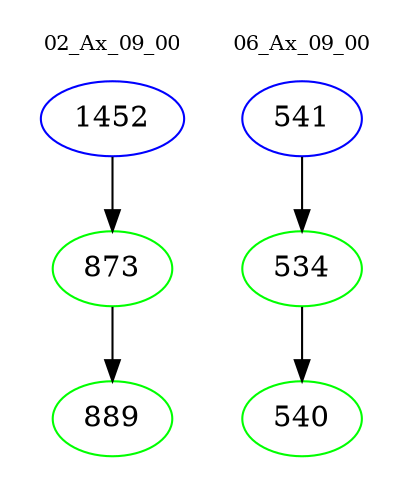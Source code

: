 digraph{
subgraph cluster_0 {
color = white
label = "02_Ax_09_00";
fontsize=10;
T0_1452 [label="1452", color="blue"]
T0_1452 -> T0_873 [color="black"]
T0_873 [label="873", color="green"]
T0_873 -> T0_889 [color="black"]
T0_889 [label="889", color="green"]
}
subgraph cluster_1 {
color = white
label = "06_Ax_09_00";
fontsize=10;
T1_541 [label="541", color="blue"]
T1_541 -> T1_534 [color="black"]
T1_534 [label="534", color="green"]
T1_534 -> T1_540 [color="black"]
T1_540 [label="540", color="green"]
}
}
